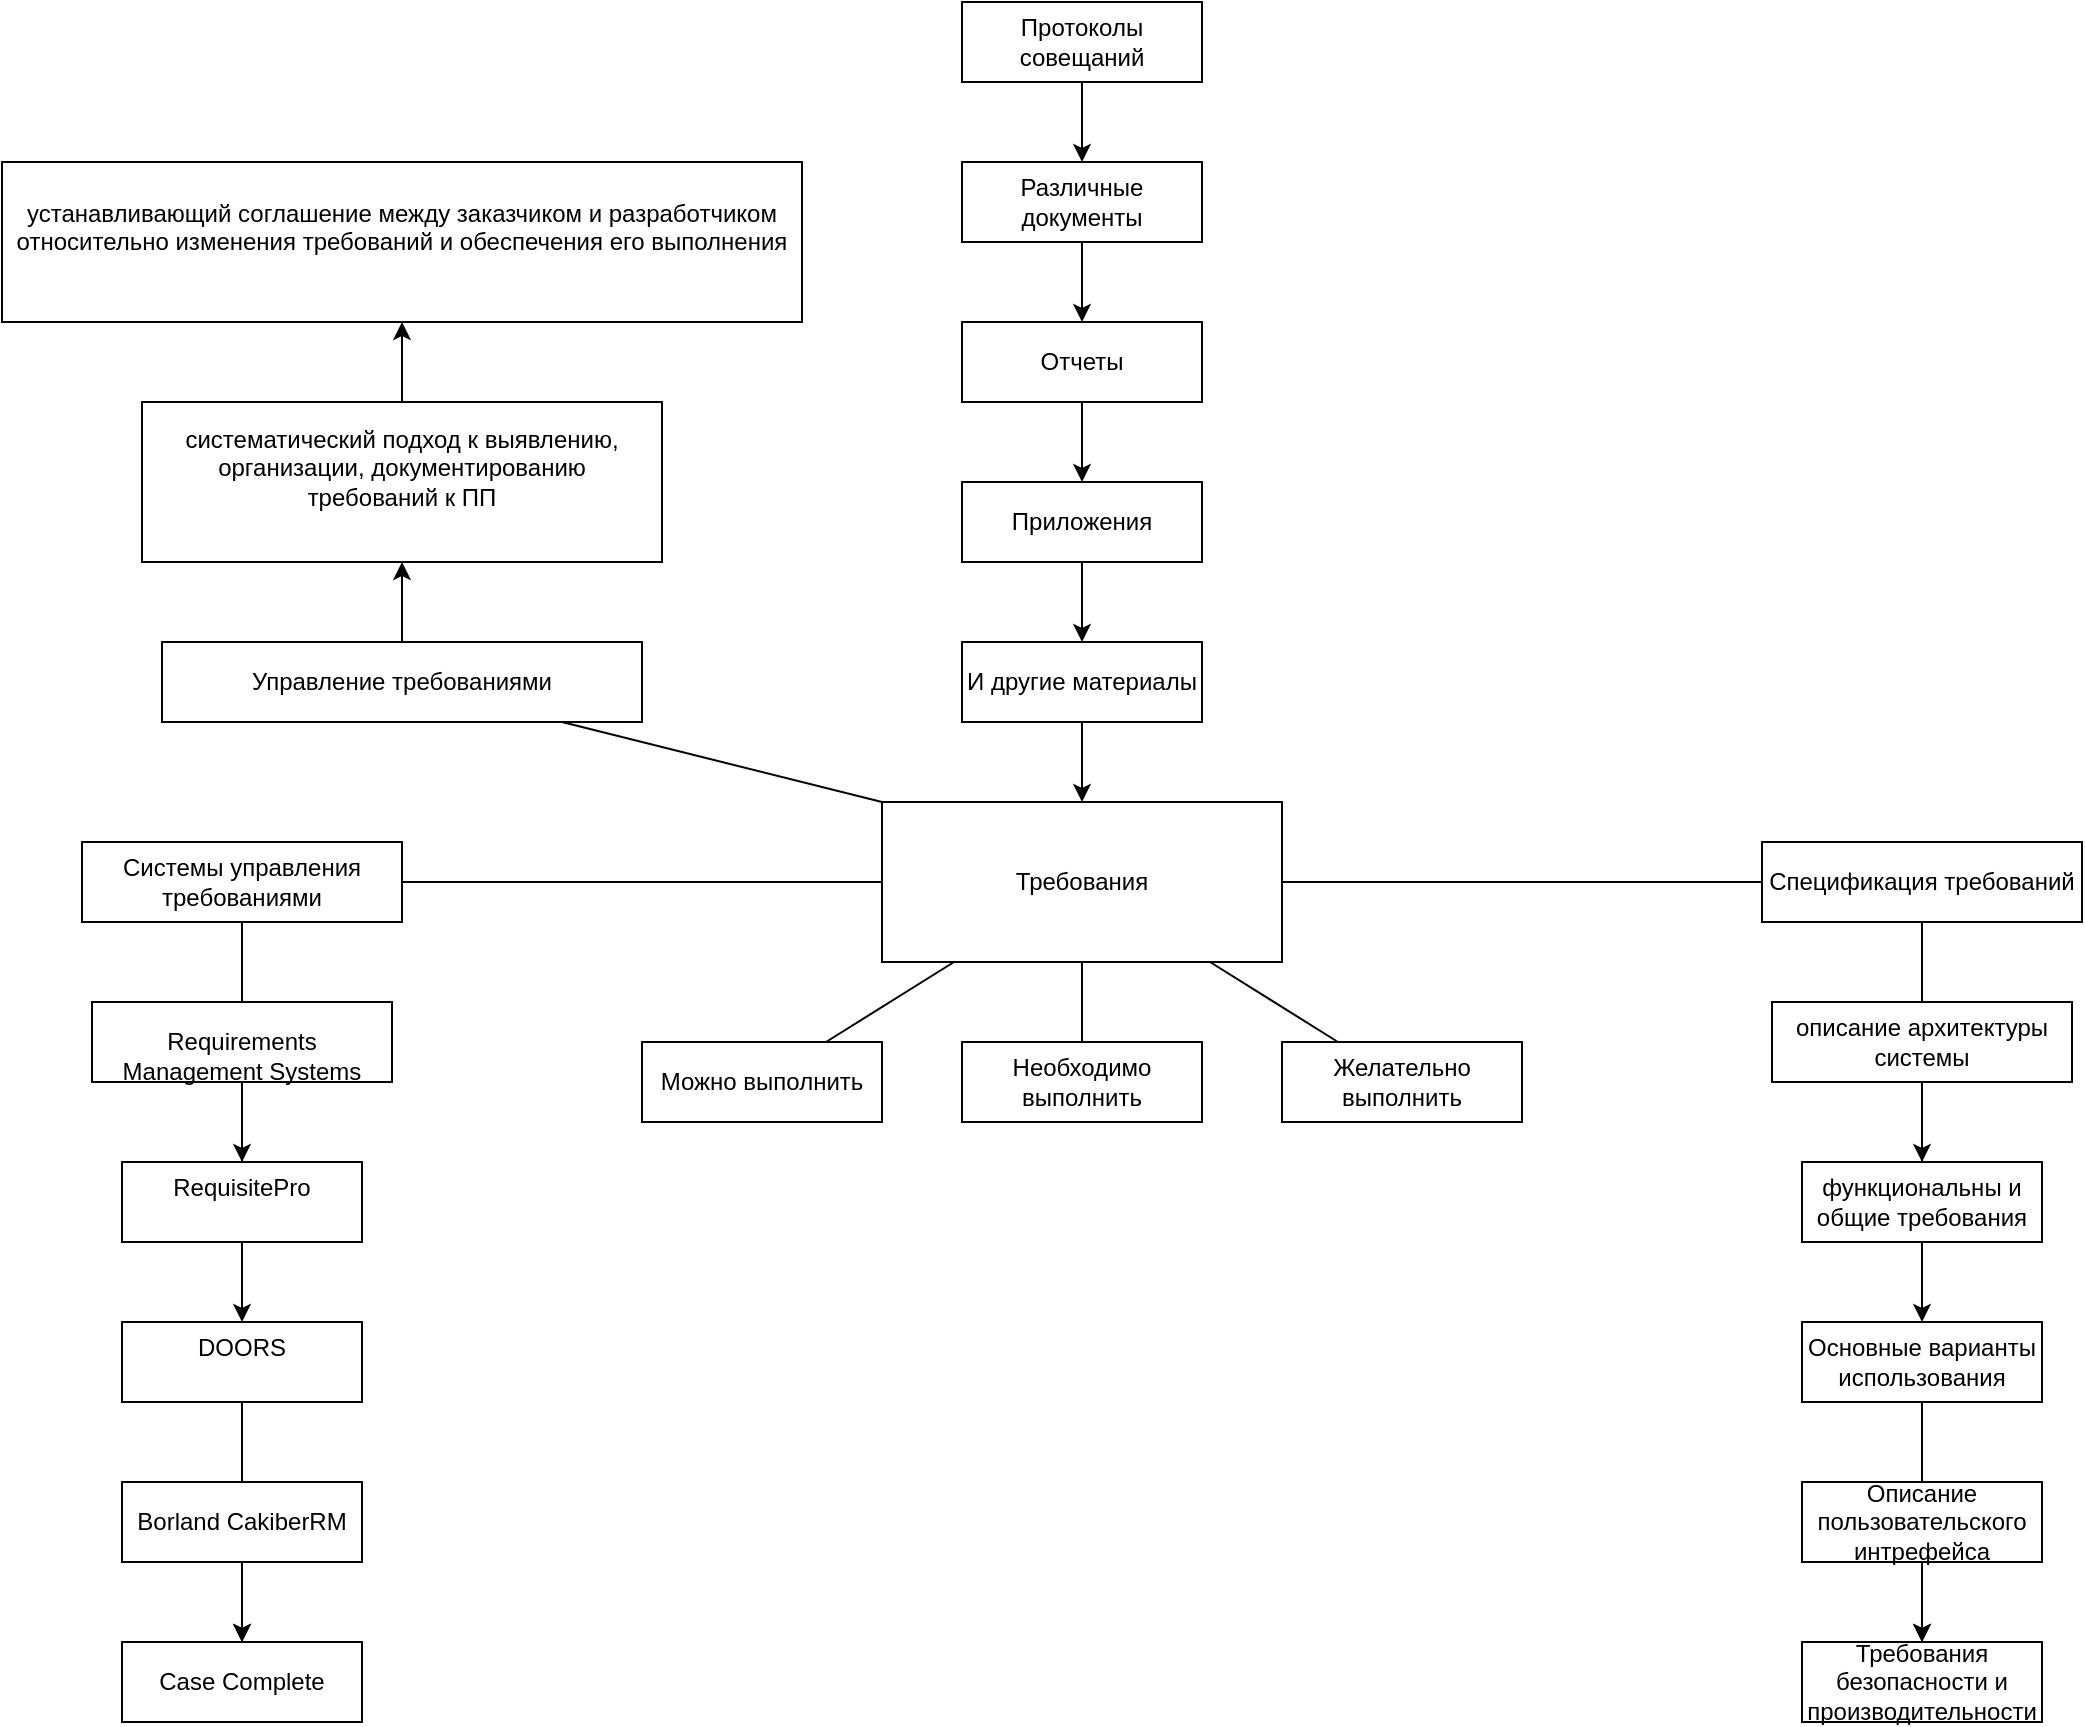 <mxfile version="20.8.18" type="device"><diagram name="Страница 1" id="FLM5nwktRpjen2KOqCew"><mxGraphModel dx="1615" dy="882" grid="1" gridSize="10" guides="1" tooltips="1" connect="1" arrows="1" fold="1" page="1" pageScale="1" pageWidth="1200" pageHeight="1920" math="0" shadow="0"><root><mxCell id="0"/><mxCell id="1" parent="0"/><mxCell id="787A-xVDgV0D6eK6ZY5v-1" value="Требования" style="rounded=0;whiteSpace=wrap;html=1;" parent="1" vertex="1"><mxGeometry x="520" y="800" width="200" height="80" as="geometry"/></mxCell><mxCell id="24Ef9INf9j0YmttOhpFk-6" value="" style="edgeStyle=orthogonalEdgeStyle;rounded=0;orthogonalLoop=1;jettySize=auto;html=1;" edge="1" parent="1" source="787A-xVDgV0D6eK6ZY5v-2" target="24Ef9INf9j0YmttOhpFk-2"><mxGeometry relative="1" as="geometry"/></mxCell><mxCell id="787A-xVDgV0D6eK6ZY5v-2" value="Протоколы совещаний" style="rounded=0;whiteSpace=wrap;html=1;" parent="1" vertex="1"><mxGeometry x="560" y="400" width="120" height="40" as="geometry"/></mxCell><mxCell id="24Ef9INf9j0YmttOhpFk-7" value="" style="edgeStyle=orthogonalEdgeStyle;rounded=0;orthogonalLoop=1;jettySize=auto;html=1;" edge="1" parent="1" source="24Ef9INf9j0YmttOhpFk-2" target="24Ef9INf9j0YmttOhpFk-3"><mxGeometry relative="1" as="geometry"/></mxCell><mxCell id="24Ef9INf9j0YmttOhpFk-2" value="Различные документы" style="rounded=0;whiteSpace=wrap;html=1;" vertex="1" parent="1"><mxGeometry x="560" y="480" width="120" height="40" as="geometry"/></mxCell><mxCell id="24Ef9INf9j0YmttOhpFk-8" value="" style="edgeStyle=orthogonalEdgeStyle;rounded=0;orthogonalLoop=1;jettySize=auto;html=1;" edge="1" parent="1" source="24Ef9INf9j0YmttOhpFk-3" target="24Ef9INf9j0YmttOhpFk-4"><mxGeometry relative="1" as="geometry"/></mxCell><mxCell id="24Ef9INf9j0YmttOhpFk-3" value="Отчеты" style="rounded=0;whiteSpace=wrap;html=1;" vertex="1" parent="1"><mxGeometry x="560" y="560" width="120" height="40" as="geometry"/></mxCell><mxCell id="24Ef9INf9j0YmttOhpFk-9" value="" style="edgeStyle=orthogonalEdgeStyle;rounded=0;orthogonalLoop=1;jettySize=auto;html=1;" edge="1" parent="1" source="24Ef9INf9j0YmttOhpFk-4" target="24Ef9INf9j0YmttOhpFk-5"><mxGeometry relative="1" as="geometry"/></mxCell><mxCell id="24Ef9INf9j0YmttOhpFk-4" value="Приложения" style="rounded=0;whiteSpace=wrap;html=1;" vertex="1" parent="1"><mxGeometry x="560" y="640" width="120" height="40" as="geometry"/></mxCell><mxCell id="24Ef9INf9j0YmttOhpFk-12" value="" style="edgeStyle=orthogonalEdgeStyle;rounded=0;orthogonalLoop=1;jettySize=auto;html=1;" edge="1" parent="1" source="24Ef9INf9j0YmttOhpFk-5" target="787A-xVDgV0D6eK6ZY5v-1"><mxGeometry relative="1" as="geometry"/></mxCell><mxCell id="24Ef9INf9j0YmttOhpFk-5" value="И другие материалы" style="rounded=0;whiteSpace=wrap;html=1;" vertex="1" parent="1"><mxGeometry x="560" y="720" width="120" height="40" as="geometry"/></mxCell><mxCell id="24Ef9INf9j0YmttOhpFk-13" value="Необходимо выполнить" style="rounded=0;whiteSpace=wrap;html=1;" vertex="1" parent="1"><mxGeometry x="560" y="920" width="120" height="40" as="geometry"/></mxCell><mxCell id="24Ef9INf9j0YmttOhpFk-14" value="Можно выполнить" style="rounded=0;whiteSpace=wrap;html=1;" vertex="1" parent="1"><mxGeometry x="400" y="920" width="120" height="40" as="geometry"/></mxCell><mxCell id="24Ef9INf9j0YmttOhpFk-15" value="Желательно выполнить" style="rounded=0;whiteSpace=wrap;html=1;" vertex="1" parent="1"><mxGeometry x="720" y="920" width="120" height="40" as="geometry"/></mxCell><mxCell id="24Ef9INf9j0YmttOhpFk-16" value="" style="endArrow=none;html=1;rounded=0;" edge="1" parent="1" source="24Ef9INf9j0YmttOhpFk-14" target="787A-xVDgV0D6eK6ZY5v-1"><mxGeometry width="50" height="50" relative="1" as="geometry"><mxPoint x="610" y="960" as="sourcePoint"/><mxPoint x="660" y="910" as="targetPoint"/></mxGeometry></mxCell><mxCell id="24Ef9INf9j0YmttOhpFk-17" value="" style="endArrow=none;html=1;rounded=0;" edge="1" parent="1" source="24Ef9INf9j0YmttOhpFk-13" target="787A-xVDgV0D6eK6ZY5v-1"><mxGeometry width="50" height="50" relative="1" as="geometry"><mxPoint x="620" y="940" as="sourcePoint"/><mxPoint x="660" y="910" as="targetPoint"/></mxGeometry></mxCell><mxCell id="24Ef9INf9j0YmttOhpFk-18" value="" style="endArrow=none;html=1;rounded=0;" edge="1" parent="1" source="24Ef9INf9j0YmttOhpFk-15" target="787A-xVDgV0D6eK6ZY5v-1"><mxGeometry width="50" height="50" relative="1" as="geometry"><mxPoint x="610" y="960" as="sourcePoint"/><mxPoint x="660" y="910" as="targetPoint"/></mxGeometry></mxCell><mxCell id="24Ef9INf9j0YmttOhpFk-28" value="" style="edgeStyle=orthogonalEdgeStyle;rounded=0;orthogonalLoop=1;jettySize=auto;html=1;" edge="1" parent="1" source="24Ef9INf9j0YmttOhpFk-19" target="24Ef9INf9j0YmttOhpFk-21"><mxGeometry relative="1" as="geometry"/></mxCell><mxCell id="24Ef9INf9j0YmttOhpFk-19" value="Системы управления требованиями" style="rounded=0;whiteSpace=wrap;html=1;" vertex="1" parent="1"><mxGeometry x="120" y="820" width="160" height="40" as="geometry"/></mxCell><mxCell id="24Ef9INf9j0YmttOhpFk-25" value="" style="edgeStyle=orthogonalEdgeStyle;rounded=0;orthogonalLoop=1;jettySize=auto;html=1;" edge="1" parent="1" source="24Ef9INf9j0YmttOhpFk-20" target="24Ef9INf9j0YmttOhpFk-22"><mxGeometry relative="1" as="geometry"/></mxCell><mxCell id="24Ef9INf9j0YmttOhpFk-20" value="&lt;br&gt;Requirements Management Systems&lt;br&gt;" style="rounded=0;whiteSpace=wrap;html=1;" vertex="1" parent="1"><mxGeometry x="125" y="900" width="150" height="40" as="geometry"/></mxCell><mxCell id="24Ef9INf9j0YmttOhpFk-21" value="&#10;RequisitePro&#10;&#10;" style="rounded=0;whiteSpace=wrap;html=1;" vertex="1" parent="1"><mxGeometry x="140" y="980" width="120" height="40" as="geometry"/></mxCell><mxCell id="24Ef9INf9j0YmttOhpFk-26" value="" style="edgeStyle=orthogonalEdgeStyle;rounded=0;orthogonalLoop=1;jettySize=auto;html=1;" edge="1" parent="1" source="24Ef9INf9j0YmttOhpFk-22" target="24Ef9INf9j0YmttOhpFk-24"><mxGeometry relative="1" as="geometry"/></mxCell><mxCell id="24Ef9INf9j0YmttOhpFk-22" value="&#10;DOORS&#10;&#10;" style="rounded=0;whiteSpace=wrap;html=1;" vertex="1" parent="1"><mxGeometry x="140" y="1060" width="120" height="40" as="geometry"/></mxCell><mxCell id="24Ef9INf9j0YmttOhpFk-27" value="" style="edgeStyle=orthogonalEdgeStyle;rounded=0;orthogonalLoop=1;jettySize=auto;html=1;" edge="1" parent="1" source="24Ef9INf9j0YmttOhpFk-23" target="24Ef9INf9j0YmttOhpFk-24"><mxGeometry relative="1" as="geometry"/></mxCell><mxCell id="24Ef9INf9j0YmttOhpFk-23" value="Borland CakiberRM" style="rounded=0;whiteSpace=wrap;html=1;" vertex="1" parent="1"><mxGeometry x="140" y="1140" width="120" height="40" as="geometry"/></mxCell><mxCell id="24Ef9INf9j0YmttOhpFk-24" value="Case Complete" style="rounded=0;whiteSpace=wrap;html=1;" vertex="1" parent="1"><mxGeometry x="140" y="1220" width="120" height="40" as="geometry"/></mxCell><mxCell id="24Ef9INf9j0YmttOhpFk-29" value="" style="endArrow=none;html=1;rounded=0;entryX=1;entryY=0.5;entryDx=0;entryDy=0;exitX=0;exitY=0.5;exitDx=0;exitDy=0;" edge="1" parent="1" source="787A-xVDgV0D6eK6ZY5v-1" target="24Ef9INf9j0YmttOhpFk-19"><mxGeometry width="50" height="50" relative="1" as="geometry"><mxPoint x="490" y="1100" as="sourcePoint"/><mxPoint x="540" y="1050" as="targetPoint"/></mxGeometry></mxCell><mxCell id="24Ef9INf9j0YmttOhpFk-30" value="" style="edgeStyle=orthogonalEdgeStyle;rounded=0;orthogonalLoop=1;jettySize=auto;html=1;" edge="1" parent="1" source="24Ef9INf9j0YmttOhpFk-31" target="24Ef9INf9j0YmttOhpFk-34"><mxGeometry relative="1" as="geometry"/></mxCell><mxCell id="24Ef9INf9j0YmttOhpFk-31" value="Спецификация требований" style="rounded=0;whiteSpace=wrap;html=1;" vertex="1" parent="1"><mxGeometry x="960" y="820" width="160" height="40" as="geometry"/></mxCell><mxCell id="24Ef9INf9j0YmttOhpFk-32" value="" style="edgeStyle=orthogonalEdgeStyle;rounded=0;orthogonalLoop=1;jettySize=auto;html=1;" edge="1" parent="1" source="24Ef9INf9j0YmttOhpFk-33" target="24Ef9INf9j0YmttOhpFk-36"><mxGeometry relative="1" as="geometry"/></mxCell><mxCell id="24Ef9INf9j0YmttOhpFk-33" value="описание архитектуры системы" style="rounded=0;whiteSpace=wrap;html=1;" vertex="1" parent="1"><mxGeometry x="965" y="900" width="150" height="40" as="geometry"/></mxCell><mxCell id="24Ef9INf9j0YmttOhpFk-34" value="функциональны и общие требования" style="rounded=0;whiteSpace=wrap;html=1;" vertex="1" parent="1"><mxGeometry x="980" y="980" width="120" height="40" as="geometry"/></mxCell><mxCell id="24Ef9INf9j0YmttOhpFk-35" value="" style="edgeStyle=orthogonalEdgeStyle;rounded=0;orthogonalLoop=1;jettySize=auto;html=1;" edge="1" parent="1" source="24Ef9INf9j0YmttOhpFk-36" target="24Ef9INf9j0YmttOhpFk-39"><mxGeometry relative="1" as="geometry"/></mxCell><mxCell id="24Ef9INf9j0YmttOhpFk-36" value="Основные варианты использования" style="rounded=0;whiteSpace=wrap;html=1;" vertex="1" parent="1"><mxGeometry x="980" y="1060" width="120" height="40" as="geometry"/></mxCell><mxCell id="24Ef9INf9j0YmttOhpFk-37" value="" style="edgeStyle=orthogonalEdgeStyle;rounded=0;orthogonalLoop=1;jettySize=auto;html=1;" edge="1" parent="1" source="24Ef9INf9j0YmttOhpFk-38" target="24Ef9INf9j0YmttOhpFk-39"><mxGeometry relative="1" as="geometry"/></mxCell><mxCell id="24Ef9INf9j0YmttOhpFk-38" value="Описание пользовательского интрефейса" style="rounded=0;whiteSpace=wrap;html=1;" vertex="1" parent="1"><mxGeometry x="980" y="1140" width="120" height="40" as="geometry"/></mxCell><mxCell id="24Ef9INf9j0YmttOhpFk-39" value="Требования безопасности и производительности" style="rounded=0;whiteSpace=wrap;html=1;" vertex="1" parent="1"><mxGeometry x="980" y="1220" width="120" height="40" as="geometry"/></mxCell><mxCell id="24Ef9INf9j0YmttOhpFk-40" value="" style="endArrow=none;html=1;rounded=0;" edge="1" parent="1" source="787A-xVDgV0D6eK6ZY5v-1" target="24Ef9INf9j0YmttOhpFk-31"><mxGeometry width="50" height="50" relative="1" as="geometry"><mxPoint x="620" y="1120" as="sourcePoint"/><mxPoint x="670" y="1070" as="targetPoint"/></mxGeometry></mxCell><mxCell id="24Ef9INf9j0YmttOhpFk-50" value="" style="edgeStyle=orthogonalEdgeStyle;rounded=0;orthogonalLoop=1;jettySize=auto;html=1;" edge="1" parent="1" source="24Ef9INf9j0YmttOhpFk-41" target="24Ef9INf9j0YmttOhpFk-47"><mxGeometry relative="1" as="geometry"/></mxCell><mxCell id="24Ef9INf9j0YmttOhpFk-41" value="Управление требованиями" style="rounded=0;whiteSpace=wrap;html=1;" vertex="1" parent="1"><mxGeometry x="160" y="720" width="240" height="40" as="geometry"/></mxCell><mxCell id="24Ef9INf9j0YmttOhpFk-52" value="" style="edgeStyle=orthogonalEdgeStyle;rounded=0;orthogonalLoop=1;jettySize=auto;html=1;" edge="1" parent="1" source="24Ef9INf9j0YmttOhpFk-47" target="24Ef9INf9j0YmttOhpFk-48"><mxGeometry relative="1" as="geometry"/></mxCell><mxCell id="24Ef9INf9j0YmttOhpFk-47" value="&#10;систематический подход к выявлению, организации, документированию&#10;требований к ПП&#10;&#10;" style="rounded=0;whiteSpace=wrap;html=1;" vertex="1" parent="1"><mxGeometry x="150" y="600" width="260" height="80" as="geometry"/></mxCell><mxCell id="24Ef9INf9j0YmttOhpFk-48" value="&#10;устанавливающий соглашение между заказчиком и разработчиком&#10;относительно изменения требований и обеспечения его выполнения&#10;&#10;" style="rounded=0;whiteSpace=wrap;html=1;" vertex="1" parent="1"><mxGeometry x="80" y="480" width="400" height="80" as="geometry"/></mxCell><mxCell id="24Ef9INf9j0YmttOhpFk-49" value="" style="endArrow=none;html=1;rounded=0;exitX=0;exitY=0;exitDx=0;exitDy=0;" edge="1" parent="1" source="787A-xVDgV0D6eK6ZY5v-1" target="24Ef9INf9j0YmttOhpFk-41"><mxGeometry width="50" height="50" relative="1" as="geometry"><mxPoint x="630" y="620" as="sourcePoint"/><mxPoint x="680" y="570" as="targetPoint"/></mxGeometry></mxCell></root></mxGraphModel></diagram></mxfile>